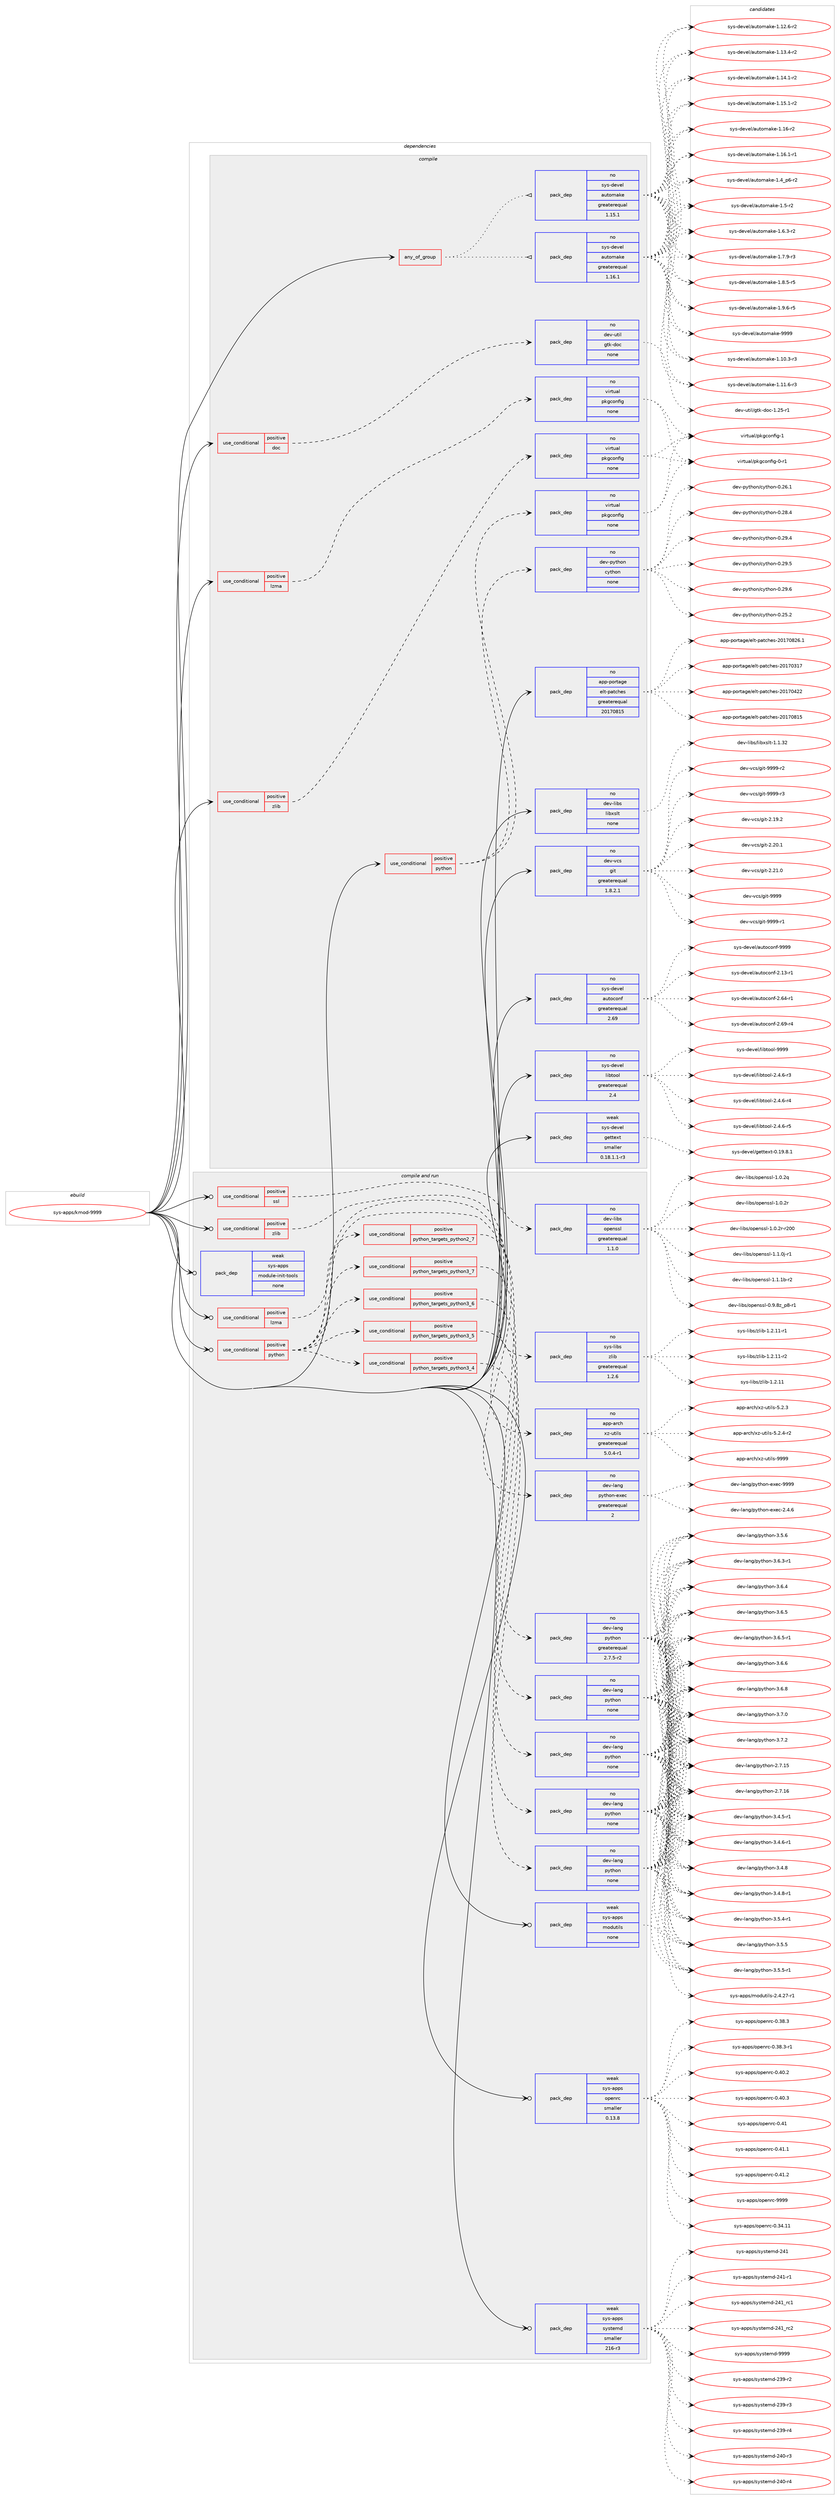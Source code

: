 digraph prolog {

# *************
# Graph options
# *************

newrank=true;
concentrate=true;
compound=true;
graph [rankdir=LR,fontname=Helvetica,fontsize=10,ranksep=1.5];#, ranksep=2.5, nodesep=0.2];
edge  [arrowhead=vee];
node  [fontname=Helvetica,fontsize=10];

# **********
# The ebuild
# **********

subgraph cluster_leftcol {
color=gray;
rank=same;
label=<<i>ebuild</i>>;
id [label="sys-apps/kmod-9999", color=red, width=4, href="../sys-apps/kmod-9999.svg"];
}

# ****************
# The dependencies
# ****************

subgraph cluster_midcol {
color=gray;
label=<<i>dependencies</i>>;
subgraph cluster_compile {
fillcolor="#eeeeee";
style=filled;
label=<<i>compile</i>>;
subgraph any27128 {
dependency1712149 [label=<<TABLE BORDER="0" CELLBORDER="1" CELLSPACING="0" CELLPADDING="4"><TR><TD CELLPADDING="10">any_of_group</TD></TR></TABLE>>, shape=none, color=red];subgraph pack1227738 {
dependency1712150 [label=<<TABLE BORDER="0" CELLBORDER="1" CELLSPACING="0" CELLPADDING="4" WIDTH="220"><TR><TD ROWSPAN="6" CELLPADDING="30">pack_dep</TD></TR><TR><TD WIDTH="110">no</TD></TR><TR><TD>sys-devel</TD></TR><TR><TD>automake</TD></TR><TR><TD>greaterequal</TD></TR><TR><TD>1.16.1</TD></TR></TABLE>>, shape=none, color=blue];
}
dependency1712149:e -> dependency1712150:w [weight=20,style="dotted",arrowhead="oinv"];
subgraph pack1227739 {
dependency1712151 [label=<<TABLE BORDER="0" CELLBORDER="1" CELLSPACING="0" CELLPADDING="4" WIDTH="220"><TR><TD ROWSPAN="6" CELLPADDING="30">pack_dep</TD></TR><TR><TD WIDTH="110">no</TD></TR><TR><TD>sys-devel</TD></TR><TR><TD>automake</TD></TR><TR><TD>greaterequal</TD></TR><TR><TD>1.15.1</TD></TR></TABLE>>, shape=none, color=blue];
}
dependency1712149:e -> dependency1712151:w [weight=20,style="dotted",arrowhead="oinv"];
}
id:e -> dependency1712149:w [weight=20,style="solid",arrowhead="vee"];
subgraph cond456418 {
dependency1712152 [label=<<TABLE BORDER="0" CELLBORDER="1" CELLSPACING="0" CELLPADDING="4"><TR><TD ROWSPAN="3" CELLPADDING="10">use_conditional</TD></TR><TR><TD>positive</TD></TR><TR><TD>doc</TD></TR></TABLE>>, shape=none, color=red];
subgraph pack1227740 {
dependency1712153 [label=<<TABLE BORDER="0" CELLBORDER="1" CELLSPACING="0" CELLPADDING="4" WIDTH="220"><TR><TD ROWSPAN="6" CELLPADDING="30">pack_dep</TD></TR><TR><TD WIDTH="110">no</TD></TR><TR><TD>dev-util</TD></TR><TR><TD>gtk-doc</TD></TR><TR><TD>none</TD></TR><TR><TD></TD></TR></TABLE>>, shape=none, color=blue];
}
dependency1712152:e -> dependency1712153:w [weight=20,style="dashed",arrowhead="vee"];
}
id:e -> dependency1712152:w [weight=20,style="solid",arrowhead="vee"];
subgraph cond456419 {
dependency1712154 [label=<<TABLE BORDER="0" CELLBORDER="1" CELLSPACING="0" CELLPADDING="4"><TR><TD ROWSPAN="3" CELLPADDING="10">use_conditional</TD></TR><TR><TD>positive</TD></TR><TR><TD>lzma</TD></TR></TABLE>>, shape=none, color=red];
subgraph pack1227741 {
dependency1712155 [label=<<TABLE BORDER="0" CELLBORDER="1" CELLSPACING="0" CELLPADDING="4" WIDTH="220"><TR><TD ROWSPAN="6" CELLPADDING="30">pack_dep</TD></TR><TR><TD WIDTH="110">no</TD></TR><TR><TD>virtual</TD></TR><TR><TD>pkgconfig</TD></TR><TR><TD>none</TD></TR><TR><TD></TD></TR></TABLE>>, shape=none, color=blue];
}
dependency1712154:e -> dependency1712155:w [weight=20,style="dashed",arrowhead="vee"];
}
id:e -> dependency1712154:w [weight=20,style="solid",arrowhead="vee"];
subgraph cond456420 {
dependency1712156 [label=<<TABLE BORDER="0" CELLBORDER="1" CELLSPACING="0" CELLPADDING="4"><TR><TD ROWSPAN="3" CELLPADDING="10">use_conditional</TD></TR><TR><TD>positive</TD></TR><TR><TD>python</TD></TR></TABLE>>, shape=none, color=red];
subgraph pack1227742 {
dependency1712157 [label=<<TABLE BORDER="0" CELLBORDER="1" CELLSPACING="0" CELLPADDING="4" WIDTH="220"><TR><TD ROWSPAN="6" CELLPADDING="30">pack_dep</TD></TR><TR><TD WIDTH="110">no</TD></TR><TR><TD>dev-python</TD></TR><TR><TD>cython</TD></TR><TR><TD>none</TD></TR><TR><TD></TD></TR></TABLE>>, shape=none, color=blue];
}
dependency1712156:e -> dependency1712157:w [weight=20,style="dashed",arrowhead="vee"];
subgraph pack1227743 {
dependency1712158 [label=<<TABLE BORDER="0" CELLBORDER="1" CELLSPACING="0" CELLPADDING="4" WIDTH="220"><TR><TD ROWSPAN="6" CELLPADDING="30">pack_dep</TD></TR><TR><TD WIDTH="110">no</TD></TR><TR><TD>virtual</TD></TR><TR><TD>pkgconfig</TD></TR><TR><TD>none</TD></TR><TR><TD></TD></TR></TABLE>>, shape=none, color=blue];
}
dependency1712156:e -> dependency1712158:w [weight=20,style="dashed",arrowhead="vee"];
}
id:e -> dependency1712156:w [weight=20,style="solid",arrowhead="vee"];
subgraph cond456421 {
dependency1712159 [label=<<TABLE BORDER="0" CELLBORDER="1" CELLSPACING="0" CELLPADDING="4"><TR><TD ROWSPAN="3" CELLPADDING="10">use_conditional</TD></TR><TR><TD>positive</TD></TR><TR><TD>zlib</TD></TR></TABLE>>, shape=none, color=red];
subgraph pack1227744 {
dependency1712160 [label=<<TABLE BORDER="0" CELLBORDER="1" CELLSPACING="0" CELLPADDING="4" WIDTH="220"><TR><TD ROWSPAN="6" CELLPADDING="30">pack_dep</TD></TR><TR><TD WIDTH="110">no</TD></TR><TR><TD>virtual</TD></TR><TR><TD>pkgconfig</TD></TR><TR><TD>none</TD></TR><TR><TD></TD></TR></TABLE>>, shape=none, color=blue];
}
dependency1712159:e -> dependency1712160:w [weight=20,style="dashed",arrowhead="vee"];
}
id:e -> dependency1712159:w [weight=20,style="solid",arrowhead="vee"];
subgraph pack1227745 {
dependency1712161 [label=<<TABLE BORDER="0" CELLBORDER="1" CELLSPACING="0" CELLPADDING="4" WIDTH="220"><TR><TD ROWSPAN="6" CELLPADDING="30">pack_dep</TD></TR><TR><TD WIDTH="110">no</TD></TR><TR><TD>app-portage</TD></TR><TR><TD>elt-patches</TD></TR><TR><TD>greaterequal</TD></TR><TR><TD>20170815</TD></TR></TABLE>>, shape=none, color=blue];
}
id:e -> dependency1712161:w [weight=20,style="solid",arrowhead="vee"];
subgraph pack1227746 {
dependency1712162 [label=<<TABLE BORDER="0" CELLBORDER="1" CELLSPACING="0" CELLPADDING="4" WIDTH="220"><TR><TD ROWSPAN="6" CELLPADDING="30">pack_dep</TD></TR><TR><TD WIDTH="110">no</TD></TR><TR><TD>dev-libs</TD></TR><TR><TD>libxslt</TD></TR><TR><TD>none</TD></TR><TR><TD></TD></TR></TABLE>>, shape=none, color=blue];
}
id:e -> dependency1712162:w [weight=20,style="solid",arrowhead="vee"];
subgraph pack1227747 {
dependency1712163 [label=<<TABLE BORDER="0" CELLBORDER="1" CELLSPACING="0" CELLPADDING="4" WIDTH="220"><TR><TD ROWSPAN="6" CELLPADDING="30">pack_dep</TD></TR><TR><TD WIDTH="110">no</TD></TR><TR><TD>dev-vcs</TD></TR><TR><TD>git</TD></TR><TR><TD>greaterequal</TD></TR><TR><TD>1.8.2.1</TD></TR></TABLE>>, shape=none, color=blue];
}
id:e -> dependency1712163:w [weight=20,style="solid",arrowhead="vee"];
subgraph pack1227748 {
dependency1712164 [label=<<TABLE BORDER="0" CELLBORDER="1" CELLSPACING="0" CELLPADDING="4" WIDTH="220"><TR><TD ROWSPAN="6" CELLPADDING="30">pack_dep</TD></TR><TR><TD WIDTH="110">no</TD></TR><TR><TD>sys-devel</TD></TR><TR><TD>autoconf</TD></TR><TR><TD>greaterequal</TD></TR><TR><TD>2.69</TD></TR></TABLE>>, shape=none, color=blue];
}
id:e -> dependency1712164:w [weight=20,style="solid",arrowhead="vee"];
subgraph pack1227749 {
dependency1712165 [label=<<TABLE BORDER="0" CELLBORDER="1" CELLSPACING="0" CELLPADDING="4" WIDTH="220"><TR><TD ROWSPAN="6" CELLPADDING="30">pack_dep</TD></TR><TR><TD WIDTH="110">no</TD></TR><TR><TD>sys-devel</TD></TR><TR><TD>libtool</TD></TR><TR><TD>greaterequal</TD></TR><TR><TD>2.4</TD></TR></TABLE>>, shape=none, color=blue];
}
id:e -> dependency1712165:w [weight=20,style="solid",arrowhead="vee"];
subgraph pack1227750 {
dependency1712166 [label=<<TABLE BORDER="0" CELLBORDER="1" CELLSPACING="0" CELLPADDING="4" WIDTH="220"><TR><TD ROWSPAN="6" CELLPADDING="30">pack_dep</TD></TR><TR><TD WIDTH="110">weak</TD></TR><TR><TD>sys-devel</TD></TR><TR><TD>gettext</TD></TR><TR><TD>smaller</TD></TR><TR><TD>0.18.1.1-r3</TD></TR></TABLE>>, shape=none, color=blue];
}
id:e -> dependency1712166:w [weight=20,style="solid",arrowhead="vee"];
}
subgraph cluster_compileandrun {
fillcolor="#eeeeee";
style=filled;
label=<<i>compile and run</i>>;
subgraph cond456422 {
dependency1712167 [label=<<TABLE BORDER="0" CELLBORDER="1" CELLSPACING="0" CELLPADDING="4"><TR><TD ROWSPAN="3" CELLPADDING="10">use_conditional</TD></TR><TR><TD>positive</TD></TR><TR><TD>lzma</TD></TR></TABLE>>, shape=none, color=red];
subgraph pack1227751 {
dependency1712168 [label=<<TABLE BORDER="0" CELLBORDER="1" CELLSPACING="0" CELLPADDING="4" WIDTH="220"><TR><TD ROWSPAN="6" CELLPADDING="30">pack_dep</TD></TR><TR><TD WIDTH="110">no</TD></TR><TR><TD>app-arch</TD></TR><TR><TD>xz-utils</TD></TR><TR><TD>greaterequal</TD></TR><TR><TD>5.0.4-r1</TD></TR></TABLE>>, shape=none, color=blue];
}
dependency1712167:e -> dependency1712168:w [weight=20,style="dashed",arrowhead="vee"];
}
id:e -> dependency1712167:w [weight=20,style="solid",arrowhead="odotvee"];
subgraph cond456423 {
dependency1712169 [label=<<TABLE BORDER="0" CELLBORDER="1" CELLSPACING="0" CELLPADDING="4"><TR><TD ROWSPAN="3" CELLPADDING="10">use_conditional</TD></TR><TR><TD>positive</TD></TR><TR><TD>python</TD></TR></TABLE>>, shape=none, color=red];
subgraph cond456424 {
dependency1712170 [label=<<TABLE BORDER="0" CELLBORDER="1" CELLSPACING="0" CELLPADDING="4"><TR><TD ROWSPAN="3" CELLPADDING="10">use_conditional</TD></TR><TR><TD>positive</TD></TR><TR><TD>python_targets_python2_7</TD></TR></TABLE>>, shape=none, color=red];
subgraph pack1227752 {
dependency1712171 [label=<<TABLE BORDER="0" CELLBORDER="1" CELLSPACING="0" CELLPADDING="4" WIDTH="220"><TR><TD ROWSPAN="6" CELLPADDING="30">pack_dep</TD></TR><TR><TD WIDTH="110">no</TD></TR><TR><TD>dev-lang</TD></TR><TR><TD>python</TD></TR><TR><TD>greaterequal</TD></TR><TR><TD>2.7.5-r2</TD></TR></TABLE>>, shape=none, color=blue];
}
dependency1712170:e -> dependency1712171:w [weight=20,style="dashed",arrowhead="vee"];
}
dependency1712169:e -> dependency1712170:w [weight=20,style="dashed",arrowhead="vee"];
subgraph cond456425 {
dependency1712172 [label=<<TABLE BORDER="0" CELLBORDER="1" CELLSPACING="0" CELLPADDING="4"><TR><TD ROWSPAN="3" CELLPADDING="10">use_conditional</TD></TR><TR><TD>positive</TD></TR><TR><TD>python_targets_python3_4</TD></TR></TABLE>>, shape=none, color=red];
subgraph pack1227753 {
dependency1712173 [label=<<TABLE BORDER="0" CELLBORDER="1" CELLSPACING="0" CELLPADDING="4" WIDTH="220"><TR><TD ROWSPAN="6" CELLPADDING="30">pack_dep</TD></TR><TR><TD WIDTH="110">no</TD></TR><TR><TD>dev-lang</TD></TR><TR><TD>python</TD></TR><TR><TD>none</TD></TR><TR><TD></TD></TR></TABLE>>, shape=none, color=blue];
}
dependency1712172:e -> dependency1712173:w [weight=20,style="dashed",arrowhead="vee"];
}
dependency1712169:e -> dependency1712172:w [weight=20,style="dashed",arrowhead="vee"];
subgraph cond456426 {
dependency1712174 [label=<<TABLE BORDER="0" CELLBORDER="1" CELLSPACING="0" CELLPADDING="4"><TR><TD ROWSPAN="3" CELLPADDING="10">use_conditional</TD></TR><TR><TD>positive</TD></TR><TR><TD>python_targets_python3_5</TD></TR></TABLE>>, shape=none, color=red];
subgraph pack1227754 {
dependency1712175 [label=<<TABLE BORDER="0" CELLBORDER="1" CELLSPACING="0" CELLPADDING="4" WIDTH="220"><TR><TD ROWSPAN="6" CELLPADDING="30">pack_dep</TD></TR><TR><TD WIDTH="110">no</TD></TR><TR><TD>dev-lang</TD></TR><TR><TD>python</TD></TR><TR><TD>none</TD></TR><TR><TD></TD></TR></TABLE>>, shape=none, color=blue];
}
dependency1712174:e -> dependency1712175:w [weight=20,style="dashed",arrowhead="vee"];
}
dependency1712169:e -> dependency1712174:w [weight=20,style="dashed",arrowhead="vee"];
subgraph cond456427 {
dependency1712176 [label=<<TABLE BORDER="0" CELLBORDER="1" CELLSPACING="0" CELLPADDING="4"><TR><TD ROWSPAN="3" CELLPADDING="10">use_conditional</TD></TR><TR><TD>positive</TD></TR><TR><TD>python_targets_python3_6</TD></TR></TABLE>>, shape=none, color=red];
subgraph pack1227755 {
dependency1712177 [label=<<TABLE BORDER="0" CELLBORDER="1" CELLSPACING="0" CELLPADDING="4" WIDTH="220"><TR><TD ROWSPAN="6" CELLPADDING="30">pack_dep</TD></TR><TR><TD WIDTH="110">no</TD></TR><TR><TD>dev-lang</TD></TR><TR><TD>python</TD></TR><TR><TD>none</TD></TR><TR><TD></TD></TR></TABLE>>, shape=none, color=blue];
}
dependency1712176:e -> dependency1712177:w [weight=20,style="dashed",arrowhead="vee"];
}
dependency1712169:e -> dependency1712176:w [weight=20,style="dashed",arrowhead="vee"];
subgraph cond456428 {
dependency1712178 [label=<<TABLE BORDER="0" CELLBORDER="1" CELLSPACING="0" CELLPADDING="4"><TR><TD ROWSPAN="3" CELLPADDING="10">use_conditional</TD></TR><TR><TD>positive</TD></TR><TR><TD>python_targets_python3_7</TD></TR></TABLE>>, shape=none, color=red];
subgraph pack1227756 {
dependency1712179 [label=<<TABLE BORDER="0" CELLBORDER="1" CELLSPACING="0" CELLPADDING="4" WIDTH="220"><TR><TD ROWSPAN="6" CELLPADDING="30">pack_dep</TD></TR><TR><TD WIDTH="110">no</TD></TR><TR><TD>dev-lang</TD></TR><TR><TD>python</TD></TR><TR><TD>none</TD></TR><TR><TD></TD></TR></TABLE>>, shape=none, color=blue];
}
dependency1712178:e -> dependency1712179:w [weight=20,style="dashed",arrowhead="vee"];
}
dependency1712169:e -> dependency1712178:w [weight=20,style="dashed",arrowhead="vee"];
subgraph pack1227757 {
dependency1712180 [label=<<TABLE BORDER="0" CELLBORDER="1" CELLSPACING="0" CELLPADDING="4" WIDTH="220"><TR><TD ROWSPAN="6" CELLPADDING="30">pack_dep</TD></TR><TR><TD WIDTH="110">no</TD></TR><TR><TD>dev-lang</TD></TR><TR><TD>python-exec</TD></TR><TR><TD>greaterequal</TD></TR><TR><TD>2</TD></TR></TABLE>>, shape=none, color=blue];
}
dependency1712169:e -> dependency1712180:w [weight=20,style="dashed",arrowhead="vee"];
}
id:e -> dependency1712169:w [weight=20,style="solid",arrowhead="odotvee"];
subgraph cond456429 {
dependency1712181 [label=<<TABLE BORDER="0" CELLBORDER="1" CELLSPACING="0" CELLPADDING="4"><TR><TD ROWSPAN="3" CELLPADDING="10">use_conditional</TD></TR><TR><TD>positive</TD></TR><TR><TD>ssl</TD></TR></TABLE>>, shape=none, color=red];
subgraph pack1227758 {
dependency1712182 [label=<<TABLE BORDER="0" CELLBORDER="1" CELLSPACING="0" CELLPADDING="4" WIDTH="220"><TR><TD ROWSPAN="6" CELLPADDING="30">pack_dep</TD></TR><TR><TD WIDTH="110">no</TD></TR><TR><TD>dev-libs</TD></TR><TR><TD>openssl</TD></TR><TR><TD>greaterequal</TD></TR><TR><TD>1.1.0</TD></TR></TABLE>>, shape=none, color=blue];
}
dependency1712181:e -> dependency1712182:w [weight=20,style="dashed",arrowhead="vee"];
}
id:e -> dependency1712181:w [weight=20,style="solid",arrowhead="odotvee"];
subgraph cond456430 {
dependency1712183 [label=<<TABLE BORDER="0" CELLBORDER="1" CELLSPACING="0" CELLPADDING="4"><TR><TD ROWSPAN="3" CELLPADDING="10">use_conditional</TD></TR><TR><TD>positive</TD></TR><TR><TD>zlib</TD></TR></TABLE>>, shape=none, color=red];
subgraph pack1227759 {
dependency1712184 [label=<<TABLE BORDER="0" CELLBORDER="1" CELLSPACING="0" CELLPADDING="4" WIDTH="220"><TR><TD ROWSPAN="6" CELLPADDING="30">pack_dep</TD></TR><TR><TD WIDTH="110">no</TD></TR><TR><TD>sys-libs</TD></TR><TR><TD>zlib</TD></TR><TR><TD>greaterequal</TD></TR><TR><TD>1.2.6</TD></TR></TABLE>>, shape=none, color=blue];
}
dependency1712183:e -> dependency1712184:w [weight=20,style="dashed",arrowhead="vee"];
}
id:e -> dependency1712183:w [weight=20,style="solid",arrowhead="odotvee"];
subgraph pack1227760 {
dependency1712185 [label=<<TABLE BORDER="0" CELLBORDER="1" CELLSPACING="0" CELLPADDING="4" WIDTH="220"><TR><TD ROWSPAN="6" CELLPADDING="30">pack_dep</TD></TR><TR><TD WIDTH="110">weak</TD></TR><TR><TD>sys-apps</TD></TR><TR><TD>module-init-tools</TD></TR><TR><TD>none</TD></TR><TR><TD></TD></TR></TABLE>>, shape=none, color=blue];
}
id:e -> dependency1712185:w [weight=20,style="solid",arrowhead="odotvee"];
subgraph pack1227761 {
dependency1712186 [label=<<TABLE BORDER="0" CELLBORDER="1" CELLSPACING="0" CELLPADDING="4" WIDTH="220"><TR><TD ROWSPAN="6" CELLPADDING="30">pack_dep</TD></TR><TR><TD WIDTH="110">weak</TD></TR><TR><TD>sys-apps</TD></TR><TR><TD>modutils</TD></TR><TR><TD>none</TD></TR><TR><TD></TD></TR></TABLE>>, shape=none, color=blue];
}
id:e -> dependency1712186:w [weight=20,style="solid",arrowhead="odotvee"];
subgraph pack1227762 {
dependency1712187 [label=<<TABLE BORDER="0" CELLBORDER="1" CELLSPACING="0" CELLPADDING="4" WIDTH="220"><TR><TD ROWSPAN="6" CELLPADDING="30">pack_dep</TD></TR><TR><TD WIDTH="110">weak</TD></TR><TR><TD>sys-apps</TD></TR><TR><TD>openrc</TD></TR><TR><TD>smaller</TD></TR><TR><TD>0.13.8</TD></TR></TABLE>>, shape=none, color=blue];
}
id:e -> dependency1712187:w [weight=20,style="solid",arrowhead="odotvee"];
subgraph pack1227763 {
dependency1712188 [label=<<TABLE BORDER="0" CELLBORDER="1" CELLSPACING="0" CELLPADDING="4" WIDTH="220"><TR><TD ROWSPAN="6" CELLPADDING="30">pack_dep</TD></TR><TR><TD WIDTH="110">weak</TD></TR><TR><TD>sys-apps</TD></TR><TR><TD>systemd</TD></TR><TR><TD>smaller</TD></TR><TR><TD>216-r3</TD></TR></TABLE>>, shape=none, color=blue];
}
id:e -> dependency1712188:w [weight=20,style="solid",arrowhead="odotvee"];
}
subgraph cluster_run {
fillcolor="#eeeeee";
style=filled;
label=<<i>run</i>>;
}
}

# **************
# The candidates
# **************

subgraph cluster_choices {
rank=same;
color=gray;
label=<<i>candidates</i>>;

subgraph choice1227738 {
color=black;
nodesep=1;
choice11512111545100101118101108479711711611110997107101454946494846514511451 [label="sys-devel/automake-1.10.3-r3", color=red, width=4,href="../sys-devel/automake-1.10.3-r3.svg"];
choice11512111545100101118101108479711711611110997107101454946494946544511451 [label="sys-devel/automake-1.11.6-r3", color=red, width=4,href="../sys-devel/automake-1.11.6-r3.svg"];
choice11512111545100101118101108479711711611110997107101454946495046544511450 [label="sys-devel/automake-1.12.6-r2", color=red, width=4,href="../sys-devel/automake-1.12.6-r2.svg"];
choice11512111545100101118101108479711711611110997107101454946495146524511450 [label="sys-devel/automake-1.13.4-r2", color=red, width=4,href="../sys-devel/automake-1.13.4-r2.svg"];
choice11512111545100101118101108479711711611110997107101454946495246494511450 [label="sys-devel/automake-1.14.1-r2", color=red, width=4,href="../sys-devel/automake-1.14.1-r2.svg"];
choice11512111545100101118101108479711711611110997107101454946495346494511450 [label="sys-devel/automake-1.15.1-r2", color=red, width=4,href="../sys-devel/automake-1.15.1-r2.svg"];
choice1151211154510010111810110847971171161111099710710145494649544511450 [label="sys-devel/automake-1.16-r2", color=red, width=4,href="../sys-devel/automake-1.16-r2.svg"];
choice11512111545100101118101108479711711611110997107101454946495446494511449 [label="sys-devel/automake-1.16.1-r1", color=red, width=4,href="../sys-devel/automake-1.16.1-r1.svg"];
choice115121115451001011181011084797117116111109971071014549465295112544511450 [label="sys-devel/automake-1.4_p6-r2", color=red, width=4,href="../sys-devel/automake-1.4_p6-r2.svg"];
choice11512111545100101118101108479711711611110997107101454946534511450 [label="sys-devel/automake-1.5-r2", color=red, width=4,href="../sys-devel/automake-1.5-r2.svg"];
choice115121115451001011181011084797117116111109971071014549465446514511450 [label="sys-devel/automake-1.6.3-r2", color=red, width=4,href="../sys-devel/automake-1.6.3-r2.svg"];
choice115121115451001011181011084797117116111109971071014549465546574511451 [label="sys-devel/automake-1.7.9-r3", color=red, width=4,href="../sys-devel/automake-1.7.9-r3.svg"];
choice115121115451001011181011084797117116111109971071014549465646534511453 [label="sys-devel/automake-1.8.5-r5", color=red, width=4,href="../sys-devel/automake-1.8.5-r5.svg"];
choice115121115451001011181011084797117116111109971071014549465746544511453 [label="sys-devel/automake-1.9.6-r5", color=red, width=4,href="../sys-devel/automake-1.9.6-r5.svg"];
choice115121115451001011181011084797117116111109971071014557575757 [label="sys-devel/automake-9999", color=red, width=4,href="../sys-devel/automake-9999.svg"];
dependency1712150:e -> choice11512111545100101118101108479711711611110997107101454946494846514511451:w [style=dotted,weight="100"];
dependency1712150:e -> choice11512111545100101118101108479711711611110997107101454946494946544511451:w [style=dotted,weight="100"];
dependency1712150:e -> choice11512111545100101118101108479711711611110997107101454946495046544511450:w [style=dotted,weight="100"];
dependency1712150:e -> choice11512111545100101118101108479711711611110997107101454946495146524511450:w [style=dotted,weight="100"];
dependency1712150:e -> choice11512111545100101118101108479711711611110997107101454946495246494511450:w [style=dotted,weight="100"];
dependency1712150:e -> choice11512111545100101118101108479711711611110997107101454946495346494511450:w [style=dotted,weight="100"];
dependency1712150:e -> choice1151211154510010111810110847971171161111099710710145494649544511450:w [style=dotted,weight="100"];
dependency1712150:e -> choice11512111545100101118101108479711711611110997107101454946495446494511449:w [style=dotted,weight="100"];
dependency1712150:e -> choice115121115451001011181011084797117116111109971071014549465295112544511450:w [style=dotted,weight="100"];
dependency1712150:e -> choice11512111545100101118101108479711711611110997107101454946534511450:w [style=dotted,weight="100"];
dependency1712150:e -> choice115121115451001011181011084797117116111109971071014549465446514511450:w [style=dotted,weight="100"];
dependency1712150:e -> choice115121115451001011181011084797117116111109971071014549465546574511451:w [style=dotted,weight="100"];
dependency1712150:e -> choice115121115451001011181011084797117116111109971071014549465646534511453:w [style=dotted,weight="100"];
dependency1712150:e -> choice115121115451001011181011084797117116111109971071014549465746544511453:w [style=dotted,weight="100"];
dependency1712150:e -> choice115121115451001011181011084797117116111109971071014557575757:w [style=dotted,weight="100"];
}
subgraph choice1227739 {
color=black;
nodesep=1;
choice11512111545100101118101108479711711611110997107101454946494846514511451 [label="sys-devel/automake-1.10.3-r3", color=red, width=4,href="../sys-devel/automake-1.10.3-r3.svg"];
choice11512111545100101118101108479711711611110997107101454946494946544511451 [label="sys-devel/automake-1.11.6-r3", color=red, width=4,href="../sys-devel/automake-1.11.6-r3.svg"];
choice11512111545100101118101108479711711611110997107101454946495046544511450 [label="sys-devel/automake-1.12.6-r2", color=red, width=4,href="../sys-devel/automake-1.12.6-r2.svg"];
choice11512111545100101118101108479711711611110997107101454946495146524511450 [label="sys-devel/automake-1.13.4-r2", color=red, width=4,href="../sys-devel/automake-1.13.4-r2.svg"];
choice11512111545100101118101108479711711611110997107101454946495246494511450 [label="sys-devel/automake-1.14.1-r2", color=red, width=4,href="../sys-devel/automake-1.14.1-r2.svg"];
choice11512111545100101118101108479711711611110997107101454946495346494511450 [label="sys-devel/automake-1.15.1-r2", color=red, width=4,href="../sys-devel/automake-1.15.1-r2.svg"];
choice1151211154510010111810110847971171161111099710710145494649544511450 [label="sys-devel/automake-1.16-r2", color=red, width=4,href="../sys-devel/automake-1.16-r2.svg"];
choice11512111545100101118101108479711711611110997107101454946495446494511449 [label="sys-devel/automake-1.16.1-r1", color=red, width=4,href="../sys-devel/automake-1.16.1-r1.svg"];
choice115121115451001011181011084797117116111109971071014549465295112544511450 [label="sys-devel/automake-1.4_p6-r2", color=red, width=4,href="../sys-devel/automake-1.4_p6-r2.svg"];
choice11512111545100101118101108479711711611110997107101454946534511450 [label="sys-devel/automake-1.5-r2", color=red, width=4,href="../sys-devel/automake-1.5-r2.svg"];
choice115121115451001011181011084797117116111109971071014549465446514511450 [label="sys-devel/automake-1.6.3-r2", color=red, width=4,href="../sys-devel/automake-1.6.3-r2.svg"];
choice115121115451001011181011084797117116111109971071014549465546574511451 [label="sys-devel/automake-1.7.9-r3", color=red, width=4,href="../sys-devel/automake-1.7.9-r3.svg"];
choice115121115451001011181011084797117116111109971071014549465646534511453 [label="sys-devel/automake-1.8.5-r5", color=red, width=4,href="../sys-devel/automake-1.8.5-r5.svg"];
choice115121115451001011181011084797117116111109971071014549465746544511453 [label="sys-devel/automake-1.9.6-r5", color=red, width=4,href="../sys-devel/automake-1.9.6-r5.svg"];
choice115121115451001011181011084797117116111109971071014557575757 [label="sys-devel/automake-9999", color=red, width=4,href="../sys-devel/automake-9999.svg"];
dependency1712151:e -> choice11512111545100101118101108479711711611110997107101454946494846514511451:w [style=dotted,weight="100"];
dependency1712151:e -> choice11512111545100101118101108479711711611110997107101454946494946544511451:w [style=dotted,weight="100"];
dependency1712151:e -> choice11512111545100101118101108479711711611110997107101454946495046544511450:w [style=dotted,weight="100"];
dependency1712151:e -> choice11512111545100101118101108479711711611110997107101454946495146524511450:w [style=dotted,weight="100"];
dependency1712151:e -> choice11512111545100101118101108479711711611110997107101454946495246494511450:w [style=dotted,weight="100"];
dependency1712151:e -> choice11512111545100101118101108479711711611110997107101454946495346494511450:w [style=dotted,weight="100"];
dependency1712151:e -> choice1151211154510010111810110847971171161111099710710145494649544511450:w [style=dotted,weight="100"];
dependency1712151:e -> choice11512111545100101118101108479711711611110997107101454946495446494511449:w [style=dotted,weight="100"];
dependency1712151:e -> choice115121115451001011181011084797117116111109971071014549465295112544511450:w [style=dotted,weight="100"];
dependency1712151:e -> choice11512111545100101118101108479711711611110997107101454946534511450:w [style=dotted,weight="100"];
dependency1712151:e -> choice115121115451001011181011084797117116111109971071014549465446514511450:w [style=dotted,weight="100"];
dependency1712151:e -> choice115121115451001011181011084797117116111109971071014549465546574511451:w [style=dotted,weight="100"];
dependency1712151:e -> choice115121115451001011181011084797117116111109971071014549465646534511453:w [style=dotted,weight="100"];
dependency1712151:e -> choice115121115451001011181011084797117116111109971071014549465746544511453:w [style=dotted,weight="100"];
dependency1712151:e -> choice115121115451001011181011084797117116111109971071014557575757:w [style=dotted,weight="100"];
}
subgraph choice1227740 {
color=black;
nodesep=1;
choice1001011184511711610510847103116107451001119945494650534511449 [label="dev-util/gtk-doc-1.25-r1", color=red, width=4,href="../dev-util/gtk-doc-1.25-r1.svg"];
dependency1712153:e -> choice1001011184511711610510847103116107451001119945494650534511449:w [style=dotted,weight="100"];
}
subgraph choice1227741 {
color=black;
nodesep=1;
choice11810511411611797108471121071039911111010210510345484511449 [label="virtual/pkgconfig-0-r1", color=red, width=4,href="../virtual/pkgconfig-0-r1.svg"];
choice1181051141161179710847112107103991111101021051034549 [label="virtual/pkgconfig-1", color=red, width=4,href="../virtual/pkgconfig-1.svg"];
dependency1712155:e -> choice11810511411611797108471121071039911111010210510345484511449:w [style=dotted,weight="100"];
dependency1712155:e -> choice1181051141161179710847112107103991111101021051034549:w [style=dotted,weight="100"];
}
subgraph choice1227742 {
color=black;
nodesep=1;
choice10010111845112121116104111110479912111610411111045484650534650 [label="dev-python/cython-0.25.2", color=red, width=4,href="../dev-python/cython-0.25.2.svg"];
choice10010111845112121116104111110479912111610411111045484650544649 [label="dev-python/cython-0.26.1", color=red, width=4,href="../dev-python/cython-0.26.1.svg"];
choice10010111845112121116104111110479912111610411111045484650564652 [label="dev-python/cython-0.28.4", color=red, width=4,href="../dev-python/cython-0.28.4.svg"];
choice10010111845112121116104111110479912111610411111045484650574652 [label="dev-python/cython-0.29.4", color=red, width=4,href="../dev-python/cython-0.29.4.svg"];
choice10010111845112121116104111110479912111610411111045484650574653 [label="dev-python/cython-0.29.5", color=red, width=4,href="../dev-python/cython-0.29.5.svg"];
choice10010111845112121116104111110479912111610411111045484650574654 [label="dev-python/cython-0.29.6", color=red, width=4,href="../dev-python/cython-0.29.6.svg"];
dependency1712157:e -> choice10010111845112121116104111110479912111610411111045484650534650:w [style=dotted,weight="100"];
dependency1712157:e -> choice10010111845112121116104111110479912111610411111045484650544649:w [style=dotted,weight="100"];
dependency1712157:e -> choice10010111845112121116104111110479912111610411111045484650564652:w [style=dotted,weight="100"];
dependency1712157:e -> choice10010111845112121116104111110479912111610411111045484650574652:w [style=dotted,weight="100"];
dependency1712157:e -> choice10010111845112121116104111110479912111610411111045484650574653:w [style=dotted,weight="100"];
dependency1712157:e -> choice10010111845112121116104111110479912111610411111045484650574654:w [style=dotted,weight="100"];
}
subgraph choice1227743 {
color=black;
nodesep=1;
choice11810511411611797108471121071039911111010210510345484511449 [label="virtual/pkgconfig-0-r1", color=red, width=4,href="../virtual/pkgconfig-0-r1.svg"];
choice1181051141161179710847112107103991111101021051034549 [label="virtual/pkgconfig-1", color=red, width=4,href="../virtual/pkgconfig-1.svg"];
dependency1712158:e -> choice11810511411611797108471121071039911111010210510345484511449:w [style=dotted,weight="100"];
dependency1712158:e -> choice1181051141161179710847112107103991111101021051034549:w [style=dotted,weight="100"];
}
subgraph choice1227744 {
color=black;
nodesep=1;
choice11810511411611797108471121071039911111010210510345484511449 [label="virtual/pkgconfig-0-r1", color=red, width=4,href="../virtual/pkgconfig-0-r1.svg"];
choice1181051141161179710847112107103991111101021051034549 [label="virtual/pkgconfig-1", color=red, width=4,href="../virtual/pkgconfig-1.svg"];
dependency1712160:e -> choice11810511411611797108471121071039911111010210510345484511449:w [style=dotted,weight="100"];
dependency1712160:e -> choice1181051141161179710847112107103991111101021051034549:w [style=dotted,weight="100"];
}
subgraph choice1227745 {
color=black;
nodesep=1;
choice97112112451121111141169710310147101108116451129711699104101115455048495548514955 [label="app-portage/elt-patches-20170317", color=red, width=4,href="../app-portage/elt-patches-20170317.svg"];
choice97112112451121111141169710310147101108116451129711699104101115455048495548525050 [label="app-portage/elt-patches-20170422", color=red, width=4,href="../app-portage/elt-patches-20170422.svg"];
choice97112112451121111141169710310147101108116451129711699104101115455048495548564953 [label="app-portage/elt-patches-20170815", color=red, width=4,href="../app-portage/elt-patches-20170815.svg"];
choice971121124511211111411697103101471011081164511297116991041011154550484955485650544649 [label="app-portage/elt-patches-20170826.1", color=red, width=4,href="../app-portage/elt-patches-20170826.1.svg"];
dependency1712161:e -> choice97112112451121111141169710310147101108116451129711699104101115455048495548514955:w [style=dotted,weight="100"];
dependency1712161:e -> choice97112112451121111141169710310147101108116451129711699104101115455048495548525050:w [style=dotted,weight="100"];
dependency1712161:e -> choice97112112451121111141169710310147101108116451129711699104101115455048495548564953:w [style=dotted,weight="100"];
dependency1712161:e -> choice971121124511211111411697103101471011081164511297116991041011154550484955485650544649:w [style=dotted,weight="100"];
}
subgraph choice1227746 {
color=black;
nodesep=1;
choice1001011184510810598115471081059812011510811645494649465150 [label="dev-libs/libxslt-1.1.32", color=red, width=4,href="../dev-libs/libxslt-1.1.32.svg"];
dependency1712162:e -> choice1001011184510810598115471081059812011510811645494649465150:w [style=dotted,weight="100"];
}
subgraph choice1227747 {
color=black;
nodesep=1;
choice10010111845118991154710310511645504649574650 [label="dev-vcs/git-2.19.2", color=red, width=4,href="../dev-vcs/git-2.19.2.svg"];
choice10010111845118991154710310511645504650484649 [label="dev-vcs/git-2.20.1", color=red, width=4,href="../dev-vcs/git-2.20.1.svg"];
choice10010111845118991154710310511645504650494648 [label="dev-vcs/git-2.21.0", color=red, width=4,href="../dev-vcs/git-2.21.0.svg"];
choice1001011184511899115471031051164557575757 [label="dev-vcs/git-9999", color=red, width=4,href="../dev-vcs/git-9999.svg"];
choice10010111845118991154710310511645575757574511449 [label="dev-vcs/git-9999-r1", color=red, width=4,href="../dev-vcs/git-9999-r1.svg"];
choice10010111845118991154710310511645575757574511450 [label="dev-vcs/git-9999-r2", color=red, width=4,href="../dev-vcs/git-9999-r2.svg"];
choice10010111845118991154710310511645575757574511451 [label="dev-vcs/git-9999-r3", color=red, width=4,href="../dev-vcs/git-9999-r3.svg"];
dependency1712163:e -> choice10010111845118991154710310511645504649574650:w [style=dotted,weight="100"];
dependency1712163:e -> choice10010111845118991154710310511645504650484649:w [style=dotted,weight="100"];
dependency1712163:e -> choice10010111845118991154710310511645504650494648:w [style=dotted,weight="100"];
dependency1712163:e -> choice1001011184511899115471031051164557575757:w [style=dotted,weight="100"];
dependency1712163:e -> choice10010111845118991154710310511645575757574511449:w [style=dotted,weight="100"];
dependency1712163:e -> choice10010111845118991154710310511645575757574511450:w [style=dotted,weight="100"];
dependency1712163:e -> choice10010111845118991154710310511645575757574511451:w [style=dotted,weight="100"];
}
subgraph choice1227748 {
color=black;
nodesep=1;
choice1151211154510010111810110847971171161119911111010245504649514511449 [label="sys-devel/autoconf-2.13-r1", color=red, width=4,href="../sys-devel/autoconf-2.13-r1.svg"];
choice1151211154510010111810110847971171161119911111010245504654524511449 [label="sys-devel/autoconf-2.64-r1", color=red, width=4,href="../sys-devel/autoconf-2.64-r1.svg"];
choice1151211154510010111810110847971171161119911111010245504654574511452 [label="sys-devel/autoconf-2.69-r4", color=red, width=4,href="../sys-devel/autoconf-2.69-r4.svg"];
choice115121115451001011181011084797117116111991111101024557575757 [label="sys-devel/autoconf-9999", color=red, width=4,href="../sys-devel/autoconf-9999.svg"];
dependency1712164:e -> choice1151211154510010111810110847971171161119911111010245504649514511449:w [style=dotted,weight="100"];
dependency1712164:e -> choice1151211154510010111810110847971171161119911111010245504654524511449:w [style=dotted,weight="100"];
dependency1712164:e -> choice1151211154510010111810110847971171161119911111010245504654574511452:w [style=dotted,weight="100"];
dependency1712164:e -> choice115121115451001011181011084797117116111991111101024557575757:w [style=dotted,weight="100"];
}
subgraph choice1227749 {
color=black;
nodesep=1;
choice1151211154510010111810110847108105981161111111084550465246544511451 [label="sys-devel/libtool-2.4.6-r3", color=red, width=4,href="../sys-devel/libtool-2.4.6-r3.svg"];
choice1151211154510010111810110847108105981161111111084550465246544511452 [label="sys-devel/libtool-2.4.6-r4", color=red, width=4,href="../sys-devel/libtool-2.4.6-r4.svg"];
choice1151211154510010111810110847108105981161111111084550465246544511453 [label="sys-devel/libtool-2.4.6-r5", color=red, width=4,href="../sys-devel/libtool-2.4.6-r5.svg"];
choice1151211154510010111810110847108105981161111111084557575757 [label="sys-devel/libtool-9999", color=red, width=4,href="../sys-devel/libtool-9999.svg"];
dependency1712165:e -> choice1151211154510010111810110847108105981161111111084550465246544511451:w [style=dotted,weight="100"];
dependency1712165:e -> choice1151211154510010111810110847108105981161111111084550465246544511452:w [style=dotted,weight="100"];
dependency1712165:e -> choice1151211154510010111810110847108105981161111111084550465246544511453:w [style=dotted,weight="100"];
dependency1712165:e -> choice1151211154510010111810110847108105981161111111084557575757:w [style=dotted,weight="100"];
}
subgraph choice1227750 {
color=black;
nodesep=1;
choice1151211154510010111810110847103101116116101120116454846495746564649 [label="sys-devel/gettext-0.19.8.1", color=red, width=4,href="../sys-devel/gettext-0.19.8.1.svg"];
dependency1712166:e -> choice1151211154510010111810110847103101116116101120116454846495746564649:w [style=dotted,weight="100"];
}
subgraph choice1227751 {
color=black;
nodesep=1;
choice971121124597114991044712012245117116105108115455346504651 [label="app-arch/xz-utils-5.2.3", color=red, width=4,href="../app-arch/xz-utils-5.2.3.svg"];
choice9711211245971149910447120122451171161051081154553465046524511450 [label="app-arch/xz-utils-5.2.4-r2", color=red, width=4,href="../app-arch/xz-utils-5.2.4-r2.svg"];
choice9711211245971149910447120122451171161051081154557575757 [label="app-arch/xz-utils-9999", color=red, width=4,href="../app-arch/xz-utils-9999.svg"];
dependency1712168:e -> choice971121124597114991044712012245117116105108115455346504651:w [style=dotted,weight="100"];
dependency1712168:e -> choice9711211245971149910447120122451171161051081154553465046524511450:w [style=dotted,weight="100"];
dependency1712168:e -> choice9711211245971149910447120122451171161051081154557575757:w [style=dotted,weight="100"];
}
subgraph choice1227752 {
color=black;
nodesep=1;
choice10010111845108971101034711212111610411111045504655464953 [label="dev-lang/python-2.7.15", color=red, width=4,href="../dev-lang/python-2.7.15.svg"];
choice10010111845108971101034711212111610411111045504655464954 [label="dev-lang/python-2.7.16", color=red, width=4,href="../dev-lang/python-2.7.16.svg"];
choice1001011184510897110103471121211161041111104551465246534511449 [label="dev-lang/python-3.4.5-r1", color=red, width=4,href="../dev-lang/python-3.4.5-r1.svg"];
choice1001011184510897110103471121211161041111104551465246544511449 [label="dev-lang/python-3.4.6-r1", color=red, width=4,href="../dev-lang/python-3.4.6-r1.svg"];
choice100101118451089711010347112121116104111110455146524656 [label="dev-lang/python-3.4.8", color=red, width=4,href="../dev-lang/python-3.4.8.svg"];
choice1001011184510897110103471121211161041111104551465246564511449 [label="dev-lang/python-3.4.8-r1", color=red, width=4,href="../dev-lang/python-3.4.8-r1.svg"];
choice1001011184510897110103471121211161041111104551465346524511449 [label="dev-lang/python-3.5.4-r1", color=red, width=4,href="../dev-lang/python-3.5.4-r1.svg"];
choice100101118451089711010347112121116104111110455146534653 [label="dev-lang/python-3.5.5", color=red, width=4,href="../dev-lang/python-3.5.5.svg"];
choice1001011184510897110103471121211161041111104551465346534511449 [label="dev-lang/python-3.5.5-r1", color=red, width=4,href="../dev-lang/python-3.5.5-r1.svg"];
choice100101118451089711010347112121116104111110455146534654 [label="dev-lang/python-3.5.6", color=red, width=4,href="../dev-lang/python-3.5.6.svg"];
choice1001011184510897110103471121211161041111104551465446514511449 [label="dev-lang/python-3.6.3-r1", color=red, width=4,href="../dev-lang/python-3.6.3-r1.svg"];
choice100101118451089711010347112121116104111110455146544652 [label="dev-lang/python-3.6.4", color=red, width=4,href="../dev-lang/python-3.6.4.svg"];
choice100101118451089711010347112121116104111110455146544653 [label="dev-lang/python-3.6.5", color=red, width=4,href="../dev-lang/python-3.6.5.svg"];
choice1001011184510897110103471121211161041111104551465446534511449 [label="dev-lang/python-3.6.5-r1", color=red, width=4,href="../dev-lang/python-3.6.5-r1.svg"];
choice100101118451089711010347112121116104111110455146544654 [label="dev-lang/python-3.6.6", color=red, width=4,href="../dev-lang/python-3.6.6.svg"];
choice100101118451089711010347112121116104111110455146544656 [label="dev-lang/python-3.6.8", color=red, width=4,href="../dev-lang/python-3.6.8.svg"];
choice100101118451089711010347112121116104111110455146554648 [label="dev-lang/python-3.7.0", color=red, width=4,href="../dev-lang/python-3.7.0.svg"];
choice100101118451089711010347112121116104111110455146554650 [label="dev-lang/python-3.7.2", color=red, width=4,href="../dev-lang/python-3.7.2.svg"];
dependency1712171:e -> choice10010111845108971101034711212111610411111045504655464953:w [style=dotted,weight="100"];
dependency1712171:e -> choice10010111845108971101034711212111610411111045504655464954:w [style=dotted,weight="100"];
dependency1712171:e -> choice1001011184510897110103471121211161041111104551465246534511449:w [style=dotted,weight="100"];
dependency1712171:e -> choice1001011184510897110103471121211161041111104551465246544511449:w [style=dotted,weight="100"];
dependency1712171:e -> choice100101118451089711010347112121116104111110455146524656:w [style=dotted,weight="100"];
dependency1712171:e -> choice1001011184510897110103471121211161041111104551465246564511449:w [style=dotted,weight="100"];
dependency1712171:e -> choice1001011184510897110103471121211161041111104551465346524511449:w [style=dotted,weight="100"];
dependency1712171:e -> choice100101118451089711010347112121116104111110455146534653:w [style=dotted,weight="100"];
dependency1712171:e -> choice1001011184510897110103471121211161041111104551465346534511449:w [style=dotted,weight="100"];
dependency1712171:e -> choice100101118451089711010347112121116104111110455146534654:w [style=dotted,weight="100"];
dependency1712171:e -> choice1001011184510897110103471121211161041111104551465446514511449:w [style=dotted,weight="100"];
dependency1712171:e -> choice100101118451089711010347112121116104111110455146544652:w [style=dotted,weight="100"];
dependency1712171:e -> choice100101118451089711010347112121116104111110455146544653:w [style=dotted,weight="100"];
dependency1712171:e -> choice1001011184510897110103471121211161041111104551465446534511449:w [style=dotted,weight="100"];
dependency1712171:e -> choice100101118451089711010347112121116104111110455146544654:w [style=dotted,weight="100"];
dependency1712171:e -> choice100101118451089711010347112121116104111110455146544656:w [style=dotted,weight="100"];
dependency1712171:e -> choice100101118451089711010347112121116104111110455146554648:w [style=dotted,weight="100"];
dependency1712171:e -> choice100101118451089711010347112121116104111110455146554650:w [style=dotted,weight="100"];
}
subgraph choice1227753 {
color=black;
nodesep=1;
choice10010111845108971101034711212111610411111045504655464953 [label="dev-lang/python-2.7.15", color=red, width=4,href="../dev-lang/python-2.7.15.svg"];
choice10010111845108971101034711212111610411111045504655464954 [label="dev-lang/python-2.7.16", color=red, width=4,href="../dev-lang/python-2.7.16.svg"];
choice1001011184510897110103471121211161041111104551465246534511449 [label="dev-lang/python-3.4.5-r1", color=red, width=4,href="../dev-lang/python-3.4.5-r1.svg"];
choice1001011184510897110103471121211161041111104551465246544511449 [label="dev-lang/python-3.4.6-r1", color=red, width=4,href="../dev-lang/python-3.4.6-r1.svg"];
choice100101118451089711010347112121116104111110455146524656 [label="dev-lang/python-3.4.8", color=red, width=4,href="../dev-lang/python-3.4.8.svg"];
choice1001011184510897110103471121211161041111104551465246564511449 [label="dev-lang/python-3.4.8-r1", color=red, width=4,href="../dev-lang/python-3.4.8-r1.svg"];
choice1001011184510897110103471121211161041111104551465346524511449 [label="dev-lang/python-3.5.4-r1", color=red, width=4,href="../dev-lang/python-3.5.4-r1.svg"];
choice100101118451089711010347112121116104111110455146534653 [label="dev-lang/python-3.5.5", color=red, width=4,href="../dev-lang/python-3.5.5.svg"];
choice1001011184510897110103471121211161041111104551465346534511449 [label="dev-lang/python-3.5.5-r1", color=red, width=4,href="../dev-lang/python-3.5.5-r1.svg"];
choice100101118451089711010347112121116104111110455146534654 [label="dev-lang/python-3.5.6", color=red, width=4,href="../dev-lang/python-3.5.6.svg"];
choice1001011184510897110103471121211161041111104551465446514511449 [label="dev-lang/python-3.6.3-r1", color=red, width=4,href="../dev-lang/python-3.6.3-r1.svg"];
choice100101118451089711010347112121116104111110455146544652 [label="dev-lang/python-3.6.4", color=red, width=4,href="../dev-lang/python-3.6.4.svg"];
choice100101118451089711010347112121116104111110455146544653 [label="dev-lang/python-3.6.5", color=red, width=4,href="../dev-lang/python-3.6.5.svg"];
choice1001011184510897110103471121211161041111104551465446534511449 [label="dev-lang/python-3.6.5-r1", color=red, width=4,href="../dev-lang/python-3.6.5-r1.svg"];
choice100101118451089711010347112121116104111110455146544654 [label="dev-lang/python-3.6.6", color=red, width=4,href="../dev-lang/python-3.6.6.svg"];
choice100101118451089711010347112121116104111110455146544656 [label="dev-lang/python-3.6.8", color=red, width=4,href="../dev-lang/python-3.6.8.svg"];
choice100101118451089711010347112121116104111110455146554648 [label="dev-lang/python-3.7.0", color=red, width=4,href="../dev-lang/python-3.7.0.svg"];
choice100101118451089711010347112121116104111110455146554650 [label="dev-lang/python-3.7.2", color=red, width=4,href="../dev-lang/python-3.7.2.svg"];
dependency1712173:e -> choice10010111845108971101034711212111610411111045504655464953:w [style=dotted,weight="100"];
dependency1712173:e -> choice10010111845108971101034711212111610411111045504655464954:w [style=dotted,weight="100"];
dependency1712173:e -> choice1001011184510897110103471121211161041111104551465246534511449:w [style=dotted,weight="100"];
dependency1712173:e -> choice1001011184510897110103471121211161041111104551465246544511449:w [style=dotted,weight="100"];
dependency1712173:e -> choice100101118451089711010347112121116104111110455146524656:w [style=dotted,weight="100"];
dependency1712173:e -> choice1001011184510897110103471121211161041111104551465246564511449:w [style=dotted,weight="100"];
dependency1712173:e -> choice1001011184510897110103471121211161041111104551465346524511449:w [style=dotted,weight="100"];
dependency1712173:e -> choice100101118451089711010347112121116104111110455146534653:w [style=dotted,weight="100"];
dependency1712173:e -> choice1001011184510897110103471121211161041111104551465346534511449:w [style=dotted,weight="100"];
dependency1712173:e -> choice100101118451089711010347112121116104111110455146534654:w [style=dotted,weight="100"];
dependency1712173:e -> choice1001011184510897110103471121211161041111104551465446514511449:w [style=dotted,weight="100"];
dependency1712173:e -> choice100101118451089711010347112121116104111110455146544652:w [style=dotted,weight="100"];
dependency1712173:e -> choice100101118451089711010347112121116104111110455146544653:w [style=dotted,weight="100"];
dependency1712173:e -> choice1001011184510897110103471121211161041111104551465446534511449:w [style=dotted,weight="100"];
dependency1712173:e -> choice100101118451089711010347112121116104111110455146544654:w [style=dotted,weight="100"];
dependency1712173:e -> choice100101118451089711010347112121116104111110455146544656:w [style=dotted,weight="100"];
dependency1712173:e -> choice100101118451089711010347112121116104111110455146554648:w [style=dotted,weight="100"];
dependency1712173:e -> choice100101118451089711010347112121116104111110455146554650:w [style=dotted,weight="100"];
}
subgraph choice1227754 {
color=black;
nodesep=1;
choice10010111845108971101034711212111610411111045504655464953 [label="dev-lang/python-2.7.15", color=red, width=4,href="../dev-lang/python-2.7.15.svg"];
choice10010111845108971101034711212111610411111045504655464954 [label="dev-lang/python-2.7.16", color=red, width=4,href="../dev-lang/python-2.7.16.svg"];
choice1001011184510897110103471121211161041111104551465246534511449 [label="dev-lang/python-3.4.5-r1", color=red, width=4,href="../dev-lang/python-3.4.5-r1.svg"];
choice1001011184510897110103471121211161041111104551465246544511449 [label="dev-lang/python-3.4.6-r1", color=red, width=4,href="../dev-lang/python-3.4.6-r1.svg"];
choice100101118451089711010347112121116104111110455146524656 [label="dev-lang/python-3.4.8", color=red, width=4,href="../dev-lang/python-3.4.8.svg"];
choice1001011184510897110103471121211161041111104551465246564511449 [label="dev-lang/python-3.4.8-r1", color=red, width=4,href="../dev-lang/python-3.4.8-r1.svg"];
choice1001011184510897110103471121211161041111104551465346524511449 [label="dev-lang/python-3.5.4-r1", color=red, width=4,href="../dev-lang/python-3.5.4-r1.svg"];
choice100101118451089711010347112121116104111110455146534653 [label="dev-lang/python-3.5.5", color=red, width=4,href="../dev-lang/python-3.5.5.svg"];
choice1001011184510897110103471121211161041111104551465346534511449 [label="dev-lang/python-3.5.5-r1", color=red, width=4,href="../dev-lang/python-3.5.5-r1.svg"];
choice100101118451089711010347112121116104111110455146534654 [label="dev-lang/python-3.5.6", color=red, width=4,href="../dev-lang/python-3.5.6.svg"];
choice1001011184510897110103471121211161041111104551465446514511449 [label="dev-lang/python-3.6.3-r1", color=red, width=4,href="../dev-lang/python-3.6.3-r1.svg"];
choice100101118451089711010347112121116104111110455146544652 [label="dev-lang/python-3.6.4", color=red, width=4,href="../dev-lang/python-3.6.4.svg"];
choice100101118451089711010347112121116104111110455146544653 [label="dev-lang/python-3.6.5", color=red, width=4,href="../dev-lang/python-3.6.5.svg"];
choice1001011184510897110103471121211161041111104551465446534511449 [label="dev-lang/python-3.6.5-r1", color=red, width=4,href="../dev-lang/python-3.6.5-r1.svg"];
choice100101118451089711010347112121116104111110455146544654 [label="dev-lang/python-3.6.6", color=red, width=4,href="../dev-lang/python-3.6.6.svg"];
choice100101118451089711010347112121116104111110455146544656 [label="dev-lang/python-3.6.8", color=red, width=4,href="../dev-lang/python-3.6.8.svg"];
choice100101118451089711010347112121116104111110455146554648 [label="dev-lang/python-3.7.0", color=red, width=4,href="../dev-lang/python-3.7.0.svg"];
choice100101118451089711010347112121116104111110455146554650 [label="dev-lang/python-3.7.2", color=red, width=4,href="../dev-lang/python-3.7.2.svg"];
dependency1712175:e -> choice10010111845108971101034711212111610411111045504655464953:w [style=dotted,weight="100"];
dependency1712175:e -> choice10010111845108971101034711212111610411111045504655464954:w [style=dotted,weight="100"];
dependency1712175:e -> choice1001011184510897110103471121211161041111104551465246534511449:w [style=dotted,weight="100"];
dependency1712175:e -> choice1001011184510897110103471121211161041111104551465246544511449:w [style=dotted,weight="100"];
dependency1712175:e -> choice100101118451089711010347112121116104111110455146524656:w [style=dotted,weight="100"];
dependency1712175:e -> choice1001011184510897110103471121211161041111104551465246564511449:w [style=dotted,weight="100"];
dependency1712175:e -> choice1001011184510897110103471121211161041111104551465346524511449:w [style=dotted,weight="100"];
dependency1712175:e -> choice100101118451089711010347112121116104111110455146534653:w [style=dotted,weight="100"];
dependency1712175:e -> choice1001011184510897110103471121211161041111104551465346534511449:w [style=dotted,weight="100"];
dependency1712175:e -> choice100101118451089711010347112121116104111110455146534654:w [style=dotted,weight="100"];
dependency1712175:e -> choice1001011184510897110103471121211161041111104551465446514511449:w [style=dotted,weight="100"];
dependency1712175:e -> choice100101118451089711010347112121116104111110455146544652:w [style=dotted,weight="100"];
dependency1712175:e -> choice100101118451089711010347112121116104111110455146544653:w [style=dotted,weight="100"];
dependency1712175:e -> choice1001011184510897110103471121211161041111104551465446534511449:w [style=dotted,weight="100"];
dependency1712175:e -> choice100101118451089711010347112121116104111110455146544654:w [style=dotted,weight="100"];
dependency1712175:e -> choice100101118451089711010347112121116104111110455146544656:w [style=dotted,weight="100"];
dependency1712175:e -> choice100101118451089711010347112121116104111110455146554648:w [style=dotted,weight="100"];
dependency1712175:e -> choice100101118451089711010347112121116104111110455146554650:w [style=dotted,weight="100"];
}
subgraph choice1227755 {
color=black;
nodesep=1;
choice10010111845108971101034711212111610411111045504655464953 [label="dev-lang/python-2.7.15", color=red, width=4,href="../dev-lang/python-2.7.15.svg"];
choice10010111845108971101034711212111610411111045504655464954 [label="dev-lang/python-2.7.16", color=red, width=4,href="../dev-lang/python-2.7.16.svg"];
choice1001011184510897110103471121211161041111104551465246534511449 [label="dev-lang/python-3.4.5-r1", color=red, width=4,href="../dev-lang/python-3.4.5-r1.svg"];
choice1001011184510897110103471121211161041111104551465246544511449 [label="dev-lang/python-3.4.6-r1", color=red, width=4,href="../dev-lang/python-3.4.6-r1.svg"];
choice100101118451089711010347112121116104111110455146524656 [label="dev-lang/python-3.4.8", color=red, width=4,href="../dev-lang/python-3.4.8.svg"];
choice1001011184510897110103471121211161041111104551465246564511449 [label="dev-lang/python-3.4.8-r1", color=red, width=4,href="../dev-lang/python-3.4.8-r1.svg"];
choice1001011184510897110103471121211161041111104551465346524511449 [label="dev-lang/python-3.5.4-r1", color=red, width=4,href="../dev-lang/python-3.5.4-r1.svg"];
choice100101118451089711010347112121116104111110455146534653 [label="dev-lang/python-3.5.5", color=red, width=4,href="../dev-lang/python-3.5.5.svg"];
choice1001011184510897110103471121211161041111104551465346534511449 [label="dev-lang/python-3.5.5-r1", color=red, width=4,href="../dev-lang/python-3.5.5-r1.svg"];
choice100101118451089711010347112121116104111110455146534654 [label="dev-lang/python-3.5.6", color=red, width=4,href="../dev-lang/python-3.5.6.svg"];
choice1001011184510897110103471121211161041111104551465446514511449 [label="dev-lang/python-3.6.3-r1", color=red, width=4,href="../dev-lang/python-3.6.3-r1.svg"];
choice100101118451089711010347112121116104111110455146544652 [label="dev-lang/python-3.6.4", color=red, width=4,href="../dev-lang/python-3.6.4.svg"];
choice100101118451089711010347112121116104111110455146544653 [label="dev-lang/python-3.6.5", color=red, width=4,href="../dev-lang/python-3.6.5.svg"];
choice1001011184510897110103471121211161041111104551465446534511449 [label="dev-lang/python-3.6.5-r1", color=red, width=4,href="../dev-lang/python-3.6.5-r1.svg"];
choice100101118451089711010347112121116104111110455146544654 [label="dev-lang/python-3.6.6", color=red, width=4,href="../dev-lang/python-3.6.6.svg"];
choice100101118451089711010347112121116104111110455146544656 [label="dev-lang/python-3.6.8", color=red, width=4,href="../dev-lang/python-3.6.8.svg"];
choice100101118451089711010347112121116104111110455146554648 [label="dev-lang/python-3.7.0", color=red, width=4,href="../dev-lang/python-3.7.0.svg"];
choice100101118451089711010347112121116104111110455146554650 [label="dev-lang/python-3.7.2", color=red, width=4,href="../dev-lang/python-3.7.2.svg"];
dependency1712177:e -> choice10010111845108971101034711212111610411111045504655464953:w [style=dotted,weight="100"];
dependency1712177:e -> choice10010111845108971101034711212111610411111045504655464954:w [style=dotted,weight="100"];
dependency1712177:e -> choice1001011184510897110103471121211161041111104551465246534511449:w [style=dotted,weight="100"];
dependency1712177:e -> choice1001011184510897110103471121211161041111104551465246544511449:w [style=dotted,weight="100"];
dependency1712177:e -> choice100101118451089711010347112121116104111110455146524656:w [style=dotted,weight="100"];
dependency1712177:e -> choice1001011184510897110103471121211161041111104551465246564511449:w [style=dotted,weight="100"];
dependency1712177:e -> choice1001011184510897110103471121211161041111104551465346524511449:w [style=dotted,weight="100"];
dependency1712177:e -> choice100101118451089711010347112121116104111110455146534653:w [style=dotted,weight="100"];
dependency1712177:e -> choice1001011184510897110103471121211161041111104551465346534511449:w [style=dotted,weight="100"];
dependency1712177:e -> choice100101118451089711010347112121116104111110455146534654:w [style=dotted,weight="100"];
dependency1712177:e -> choice1001011184510897110103471121211161041111104551465446514511449:w [style=dotted,weight="100"];
dependency1712177:e -> choice100101118451089711010347112121116104111110455146544652:w [style=dotted,weight="100"];
dependency1712177:e -> choice100101118451089711010347112121116104111110455146544653:w [style=dotted,weight="100"];
dependency1712177:e -> choice1001011184510897110103471121211161041111104551465446534511449:w [style=dotted,weight="100"];
dependency1712177:e -> choice100101118451089711010347112121116104111110455146544654:w [style=dotted,weight="100"];
dependency1712177:e -> choice100101118451089711010347112121116104111110455146544656:w [style=dotted,weight="100"];
dependency1712177:e -> choice100101118451089711010347112121116104111110455146554648:w [style=dotted,weight="100"];
dependency1712177:e -> choice100101118451089711010347112121116104111110455146554650:w [style=dotted,weight="100"];
}
subgraph choice1227756 {
color=black;
nodesep=1;
choice10010111845108971101034711212111610411111045504655464953 [label="dev-lang/python-2.7.15", color=red, width=4,href="../dev-lang/python-2.7.15.svg"];
choice10010111845108971101034711212111610411111045504655464954 [label="dev-lang/python-2.7.16", color=red, width=4,href="../dev-lang/python-2.7.16.svg"];
choice1001011184510897110103471121211161041111104551465246534511449 [label="dev-lang/python-3.4.5-r1", color=red, width=4,href="../dev-lang/python-3.4.5-r1.svg"];
choice1001011184510897110103471121211161041111104551465246544511449 [label="dev-lang/python-3.4.6-r1", color=red, width=4,href="../dev-lang/python-3.4.6-r1.svg"];
choice100101118451089711010347112121116104111110455146524656 [label="dev-lang/python-3.4.8", color=red, width=4,href="../dev-lang/python-3.4.8.svg"];
choice1001011184510897110103471121211161041111104551465246564511449 [label="dev-lang/python-3.4.8-r1", color=red, width=4,href="../dev-lang/python-3.4.8-r1.svg"];
choice1001011184510897110103471121211161041111104551465346524511449 [label="dev-lang/python-3.5.4-r1", color=red, width=4,href="../dev-lang/python-3.5.4-r1.svg"];
choice100101118451089711010347112121116104111110455146534653 [label="dev-lang/python-3.5.5", color=red, width=4,href="../dev-lang/python-3.5.5.svg"];
choice1001011184510897110103471121211161041111104551465346534511449 [label="dev-lang/python-3.5.5-r1", color=red, width=4,href="../dev-lang/python-3.5.5-r1.svg"];
choice100101118451089711010347112121116104111110455146534654 [label="dev-lang/python-3.5.6", color=red, width=4,href="../dev-lang/python-3.5.6.svg"];
choice1001011184510897110103471121211161041111104551465446514511449 [label="dev-lang/python-3.6.3-r1", color=red, width=4,href="../dev-lang/python-3.6.3-r1.svg"];
choice100101118451089711010347112121116104111110455146544652 [label="dev-lang/python-3.6.4", color=red, width=4,href="../dev-lang/python-3.6.4.svg"];
choice100101118451089711010347112121116104111110455146544653 [label="dev-lang/python-3.6.5", color=red, width=4,href="../dev-lang/python-3.6.5.svg"];
choice1001011184510897110103471121211161041111104551465446534511449 [label="dev-lang/python-3.6.5-r1", color=red, width=4,href="../dev-lang/python-3.6.5-r1.svg"];
choice100101118451089711010347112121116104111110455146544654 [label="dev-lang/python-3.6.6", color=red, width=4,href="../dev-lang/python-3.6.6.svg"];
choice100101118451089711010347112121116104111110455146544656 [label="dev-lang/python-3.6.8", color=red, width=4,href="../dev-lang/python-3.6.8.svg"];
choice100101118451089711010347112121116104111110455146554648 [label="dev-lang/python-3.7.0", color=red, width=4,href="../dev-lang/python-3.7.0.svg"];
choice100101118451089711010347112121116104111110455146554650 [label="dev-lang/python-3.7.2", color=red, width=4,href="../dev-lang/python-3.7.2.svg"];
dependency1712179:e -> choice10010111845108971101034711212111610411111045504655464953:w [style=dotted,weight="100"];
dependency1712179:e -> choice10010111845108971101034711212111610411111045504655464954:w [style=dotted,weight="100"];
dependency1712179:e -> choice1001011184510897110103471121211161041111104551465246534511449:w [style=dotted,weight="100"];
dependency1712179:e -> choice1001011184510897110103471121211161041111104551465246544511449:w [style=dotted,weight="100"];
dependency1712179:e -> choice100101118451089711010347112121116104111110455146524656:w [style=dotted,weight="100"];
dependency1712179:e -> choice1001011184510897110103471121211161041111104551465246564511449:w [style=dotted,weight="100"];
dependency1712179:e -> choice1001011184510897110103471121211161041111104551465346524511449:w [style=dotted,weight="100"];
dependency1712179:e -> choice100101118451089711010347112121116104111110455146534653:w [style=dotted,weight="100"];
dependency1712179:e -> choice1001011184510897110103471121211161041111104551465346534511449:w [style=dotted,weight="100"];
dependency1712179:e -> choice100101118451089711010347112121116104111110455146534654:w [style=dotted,weight="100"];
dependency1712179:e -> choice1001011184510897110103471121211161041111104551465446514511449:w [style=dotted,weight="100"];
dependency1712179:e -> choice100101118451089711010347112121116104111110455146544652:w [style=dotted,weight="100"];
dependency1712179:e -> choice100101118451089711010347112121116104111110455146544653:w [style=dotted,weight="100"];
dependency1712179:e -> choice1001011184510897110103471121211161041111104551465446534511449:w [style=dotted,weight="100"];
dependency1712179:e -> choice100101118451089711010347112121116104111110455146544654:w [style=dotted,weight="100"];
dependency1712179:e -> choice100101118451089711010347112121116104111110455146544656:w [style=dotted,weight="100"];
dependency1712179:e -> choice100101118451089711010347112121116104111110455146554648:w [style=dotted,weight="100"];
dependency1712179:e -> choice100101118451089711010347112121116104111110455146554650:w [style=dotted,weight="100"];
}
subgraph choice1227757 {
color=black;
nodesep=1;
choice1001011184510897110103471121211161041111104510112010199455046524654 [label="dev-lang/python-exec-2.4.6", color=red, width=4,href="../dev-lang/python-exec-2.4.6.svg"];
choice10010111845108971101034711212111610411111045101120101994557575757 [label="dev-lang/python-exec-9999", color=red, width=4,href="../dev-lang/python-exec-9999.svg"];
dependency1712180:e -> choice1001011184510897110103471121211161041111104510112010199455046524654:w [style=dotted,weight="100"];
dependency1712180:e -> choice10010111845108971101034711212111610411111045101120101994557575757:w [style=dotted,weight="100"];
}
subgraph choice1227758 {
color=black;
nodesep=1;
choice10010111845108105981154711111210111011511510845484657465612295112564511449 [label="dev-libs/openssl-0.9.8z_p8-r1", color=red, width=4,href="../dev-libs/openssl-0.9.8z_p8-r1.svg"];
choice100101118451081059811547111112101110115115108454946484650113 [label="dev-libs/openssl-1.0.2q", color=red, width=4,href="../dev-libs/openssl-1.0.2q.svg"];
choice100101118451081059811547111112101110115115108454946484650114 [label="dev-libs/openssl-1.0.2r", color=red, width=4,href="../dev-libs/openssl-1.0.2r.svg"];
choice10010111845108105981154711111210111011511510845494648465011445114504848 [label="dev-libs/openssl-1.0.2r-r200", color=red, width=4,href="../dev-libs/openssl-1.0.2r-r200.svg"];
choice1001011184510810598115471111121011101151151084549464946481064511449 [label="dev-libs/openssl-1.1.0j-r1", color=red, width=4,href="../dev-libs/openssl-1.1.0j-r1.svg"];
choice100101118451081059811547111112101110115115108454946494649984511450 [label="dev-libs/openssl-1.1.1b-r2", color=red, width=4,href="../dev-libs/openssl-1.1.1b-r2.svg"];
dependency1712182:e -> choice10010111845108105981154711111210111011511510845484657465612295112564511449:w [style=dotted,weight="100"];
dependency1712182:e -> choice100101118451081059811547111112101110115115108454946484650113:w [style=dotted,weight="100"];
dependency1712182:e -> choice100101118451081059811547111112101110115115108454946484650114:w [style=dotted,weight="100"];
dependency1712182:e -> choice10010111845108105981154711111210111011511510845494648465011445114504848:w [style=dotted,weight="100"];
dependency1712182:e -> choice1001011184510810598115471111121011101151151084549464946481064511449:w [style=dotted,weight="100"];
dependency1712182:e -> choice100101118451081059811547111112101110115115108454946494649984511450:w [style=dotted,weight="100"];
}
subgraph choice1227759 {
color=black;
nodesep=1;
choice1151211154510810598115471221081059845494650464949 [label="sys-libs/zlib-1.2.11", color=red, width=4,href="../sys-libs/zlib-1.2.11.svg"];
choice11512111545108105981154712210810598454946504649494511449 [label="sys-libs/zlib-1.2.11-r1", color=red, width=4,href="../sys-libs/zlib-1.2.11-r1.svg"];
choice11512111545108105981154712210810598454946504649494511450 [label="sys-libs/zlib-1.2.11-r2", color=red, width=4,href="../sys-libs/zlib-1.2.11-r2.svg"];
dependency1712184:e -> choice1151211154510810598115471221081059845494650464949:w [style=dotted,weight="100"];
dependency1712184:e -> choice11512111545108105981154712210810598454946504649494511449:w [style=dotted,weight="100"];
dependency1712184:e -> choice11512111545108105981154712210810598454946504649494511450:w [style=dotted,weight="100"];
}
subgraph choice1227760 {
color=black;
nodesep=1;
}
subgraph choice1227761 {
color=black;
nodesep=1;
choice115121115459711211211547109111100117116105108115455046524650554511449 [label="sys-apps/modutils-2.4.27-r1", color=red, width=4,href="../sys-apps/modutils-2.4.27-r1.svg"];
dependency1712186:e -> choice115121115459711211211547109111100117116105108115455046524650554511449:w [style=dotted,weight="100"];
}
subgraph choice1227762 {
color=black;
nodesep=1;
choice115121115459711211211547111112101110114994548465152464949 [label="sys-apps/openrc-0.34.11", color=red, width=4,href="../sys-apps/openrc-0.34.11.svg"];
choice1151211154597112112115471111121011101149945484651564651 [label="sys-apps/openrc-0.38.3", color=red, width=4,href="../sys-apps/openrc-0.38.3.svg"];
choice11512111545971121121154711111210111011499454846515646514511449 [label="sys-apps/openrc-0.38.3-r1", color=red, width=4,href="../sys-apps/openrc-0.38.3-r1.svg"];
choice1151211154597112112115471111121011101149945484652484650 [label="sys-apps/openrc-0.40.2", color=red, width=4,href="../sys-apps/openrc-0.40.2.svg"];
choice1151211154597112112115471111121011101149945484652484651 [label="sys-apps/openrc-0.40.3", color=red, width=4,href="../sys-apps/openrc-0.40.3.svg"];
choice115121115459711211211547111112101110114994548465249 [label="sys-apps/openrc-0.41", color=red, width=4,href="../sys-apps/openrc-0.41.svg"];
choice1151211154597112112115471111121011101149945484652494649 [label="sys-apps/openrc-0.41.1", color=red, width=4,href="../sys-apps/openrc-0.41.1.svg"];
choice1151211154597112112115471111121011101149945484652494650 [label="sys-apps/openrc-0.41.2", color=red, width=4,href="../sys-apps/openrc-0.41.2.svg"];
choice115121115459711211211547111112101110114994557575757 [label="sys-apps/openrc-9999", color=red, width=4,href="../sys-apps/openrc-9999.svg"];
dependency1712187:e -> choice115121115459711211211547111112101110114994548465152464949:w [style=dotted,weight="100"];
dependency1712187:e -> choice1151211154597112112115471111121011101149945484651564651:w [style=dotted,weight="100"];
dependency1712187:e -> choice11512111545971121121154711111210111011499454846515646514511449:w [style=dotted,weight="100"];
dependency1712187:e -> choice1151211154597112112115471111121011101149945484652484650:w [style=dotted,weight="100"];
dependency1712187:e -> choice1151211154597112112115471111121011101149945484652484651:w [style=dotted,weight="100"];
dependency1712187:e -> choice115121115459711211211547111112101110114994548465249:w [style=dotted,weight="100"];
dependency1712187:e -> choice1151211154597112112115471111121011101149945484652494649:w [style=dotted,weight="100"];
dependency1712187:e -> choice1151211154597112112115471111121011101149945484652494650:w [style=dotted,weight="100"];
dependency1712187:e -> choice115121115459711211211547111112101110114994557575757:w [style=dotted,weight="100"];
}
subgraph choice1227763 {
color=black;
nodesep=1;
choice115121115459711211211547115121115116101109100455051574511450 [label="sys-apps/systemd-239-r2", color=red, width=4,href="../sys-apps/systemd-239-r2.svg"];
choice115121115459711211211547115121115116101109100455051574511451 [label="sys-apps/systemd-239-r3", color=red, width=4,href="../sys-apps/systemd-239-r3.svg"];
choice115121115459711211211547115121115116101109100455051574511452 [label="sys-apps/systemd-239-r4", color=red, width=4,href="../sys-apps/systemd-239-r4.svg"];
choice115121115459711211211547115121115116101109100455052484511451 [label="sys-apps/systemd-240-r3", color=red, width=4,href="../sys-apps/systemd-240-r3.svg"];
choice115121115459711211211547115121115116101109100455052484511452 [label="sys-apps/systemd-240-r4", color=red, width=4,href="../sys-apps/systemd-240-r4.svg"];
choice11512111545971121121154711512111511610110910045505249 [label="sys-apps/systemd-241", color=red, width=4,href="../sys-apps/systemd-241.svg"];
choice115121115459711211211547115121115116101109100455052494511449 [label="sys-apps/systemd-241-r1", color=red, width=4,href="../sys-apps/systemd-241-r1.svg"];
choice11512111545971121121154711512111511610110910045505249951149949 [label="sys-apps/systemd-241_rc1", color=red, width=4,href="../sys-apps/systemd-241_rc1.svg"];
choice11512111545971121121154711512111511610110910045505249951149950 [label="sys-apps/systemd-241_rc2", color=red, width=4,href="../sys-apps/systemd-241_rc2.svg"];
choice1151211154597112112115471151211151161011091004557575757 [label="sys-apps/systemd-9999", color=red, width=4,href="../sys-apps/systemd-9999.svg"];
dependency1712188:e -> choice115121115459711211211547115121115116101109100455051574511450:w [style=dotted,weight="100"];
dependency1712188:e -> choice115121115459711211211547115121115116101109100455051574511451:w [style=dotted,weight="100"];
dependency1712188:e -> choice115121115459711211211547115121115116101109100455051574511452:w [style=dotted,weight="100"];
dependency1712188:e -> choice115121115459711211211547115121115116101109100455052484511451:w [style=dotted,weight="100"];
dependency1712188:e -> choice115121115459711211211547115121115116101109100455052484511452:w [style=dotted,weight="100"];
dependency1712188:e -> choice11512111545971121121154711512111511610110910045505249:w [style=dotted,weight="100"];
dependency1712188:e -> choice115121115459711211211547115121115116101109100455052494511449:w [style=dotted,weight="100"];
dependency1712188:e -> choice11512111545971121121154711512111511610110910045505249951149949:w [style=dotted,weight="100"];
dependency1712188:e -> choice11512111545971121121154711512111511610110910045505249951149950:w [style=dotted,weight="100"];
dependency1712188:e -> choice1151211154597112112115471151211151161011091004557575757:w [style=dotted,weight="100"];
}
}

}
